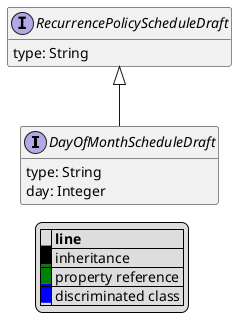 @startuml

hide empty fields
hide empty methods
legend
|= |= line |
|<back:black>   </back>| inheritance |
|<back:green>   </back>| property reference |
|<back:blue>   </back>| discriminated class |
endlegend
interface DayOfMonthScheduleDraft [[DayOfMonthScheduleDraft.svg]] extends RecurrencePolicyScheduleDraft {
    type: String
    day: Integer
}
interface RecurrencePolicyScheduleDraft [[RecurrencePolicyScheduleDraft.svg]]  {
    type: String
}





@enduml

